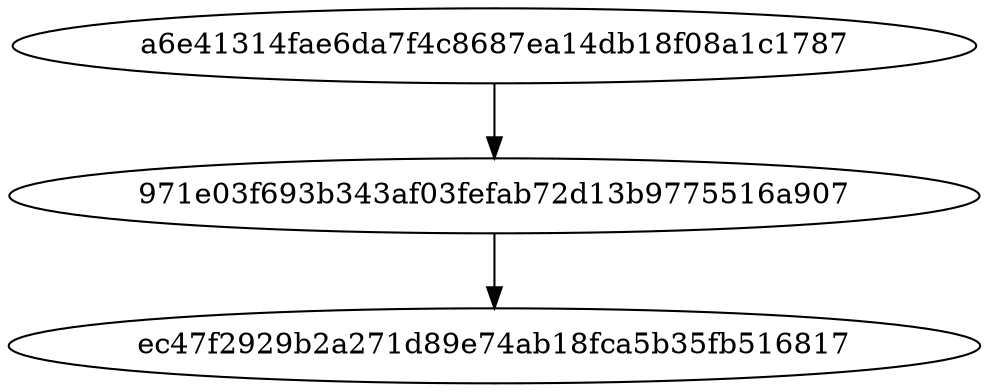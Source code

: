 digraph {"ec47f2929b2a271d89e74ab18fca5b35fb516817" ; "971e03f693b343af03fefab72d13b9775516a907" ; "971e03f693b343af03fefab72d13b9775516a907" -> "ec47f2929b2a271d89e74ab18fca5b35fb516817" ; "a6e41314fae6da7f4c8687ea14db18f08a1c1787" -> "971e03f693b343af03fefab72d13b9775516a907" ; }